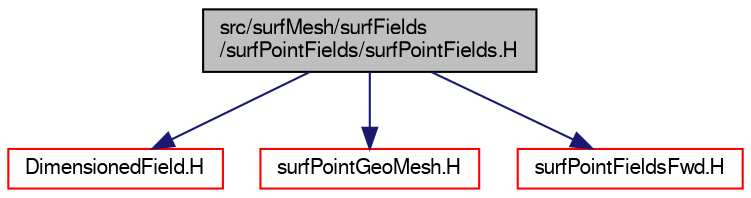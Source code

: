 digraph "src/surfMesh/surfFields/surfPointFields/surfPointFields.H"
{
  bgcolor="transparent";
  edge [fontname="FreeSans",fontsize="10",labelfontname="FreeSans",labelfontsize="10"];
  node [fontname="FreeSans",fontsize="10",shape=record];
  Node0 [label="src/surfMesh/surfFields\l/surfPointFields/surfPointFields.H",height=0.2,width=0.4,color="black", fillcolor="grey75", style="filled", fontcolor="black"];
  Node0 -> Node1 [color="midnightblue",fontsize="10",style="solid",fontname="FreeSans"];
  Node1 [label="DimensionedField.H",height=0.2,width=0.4,color="red",URL="$a09410.html"];
  Node0 -> Node112 [color="midnightblue",fontsize="10",style="solid",fontname="FreeSans"];
  Node112 [label="surfPointGeoMesh.H",height=0.2,width=0.4,color="red",URL="$a15305.html"];
  Node0 -> Node210 [color="midnightblue",fontsize="10",style="solid",fontname="FreeSans"];
  Node210 [label="surfPointFieldsFwd.H",height=0.2,width=0.4,color="red",URL="$a15302.html"];
}
